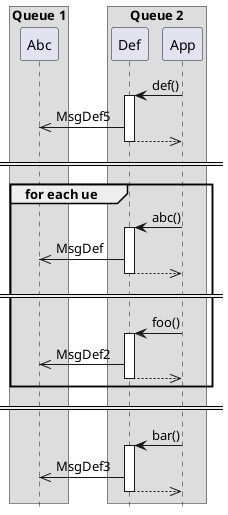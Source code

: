 @startuml

box "Queue 1"
    participant Abc
end box
box "Queue 2"
    participant Def
    participant App
end box

App->Def : def()
activate Def
Def->>Abc : MsgDef5
Def-->>App :
deactivate Def
====
group for each ue
    App->Def : abc()
    activate Def
    Def->>Abc : MsgDef
    Def-->>App :
    deactivate Def
====
    App->Def : foo()
    activate Def
    Def->>Abc : MsgDef2
    Def-->>App :
    deactivate Def
end
====
App->Def : bar()
activate Def
Def->>Abc : MsgDef3
Def-->>App :
deactivate Def

hide footbox

@enduml
